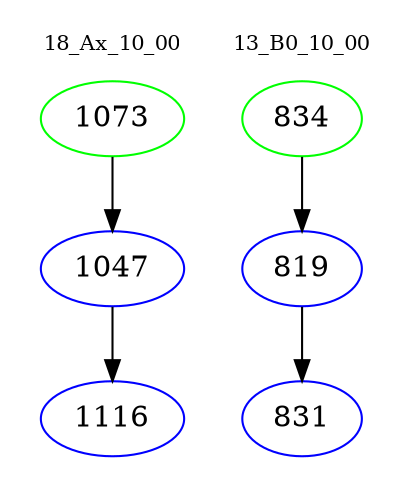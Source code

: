 digraph{
subgraph cluster_0 {
color = white
label = "18_Ax_10_00";
fontsize=10;
T0_1073 [label="1073", color="green"]
T0_1073 -> T0_1047 [color="black"]
T0_1047 [label="1047", color="blue"]
T0_1047 -> T0_1116 [color="black"]
T0_1116 [label="1116", color="blue"]
}
subgraph cluster_1 {
color = white
label = "13_B0_10_00";
fontsize=10;
T1_834 [label="834", color="green"]
T1_834 -> T1_819 [color="black"]
T1_819 [label="819", color="blue"]
T1_819 -> T1_831 [color="black"]
T1_831 [label="831", color="blue"]
}
}
